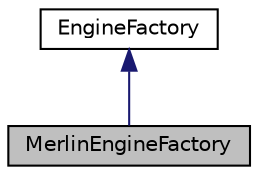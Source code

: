digraph "MerlinEngineFactory"
{
 // LATEX_PDF_SIZE
  edge [fontname="Helvetica",fontsize="10",labelfontname="Helvetica",labelfontsize="10"];
  node [fontname="Helvetica",fontsize="10",shape=record];
  Node1 [label="MerlinEngineFactory",height=0.2,width=0.4,color="black", fillcolor="grey75", style="filled", fontcolor="black",tooltip="MerlinEngineFactory Class."];
  Node2 -> Node1 [dir="back",color="midnightblue",fontsize="10",style="solid",fontname="Helvetica"];
  Node2 [label="EngineFactory",height=0.2,width=0.4,color="black", fillcolor="white", style="filled",URL="$classEngineFactory.html",tooltip="EngineFactory Class."];
}

